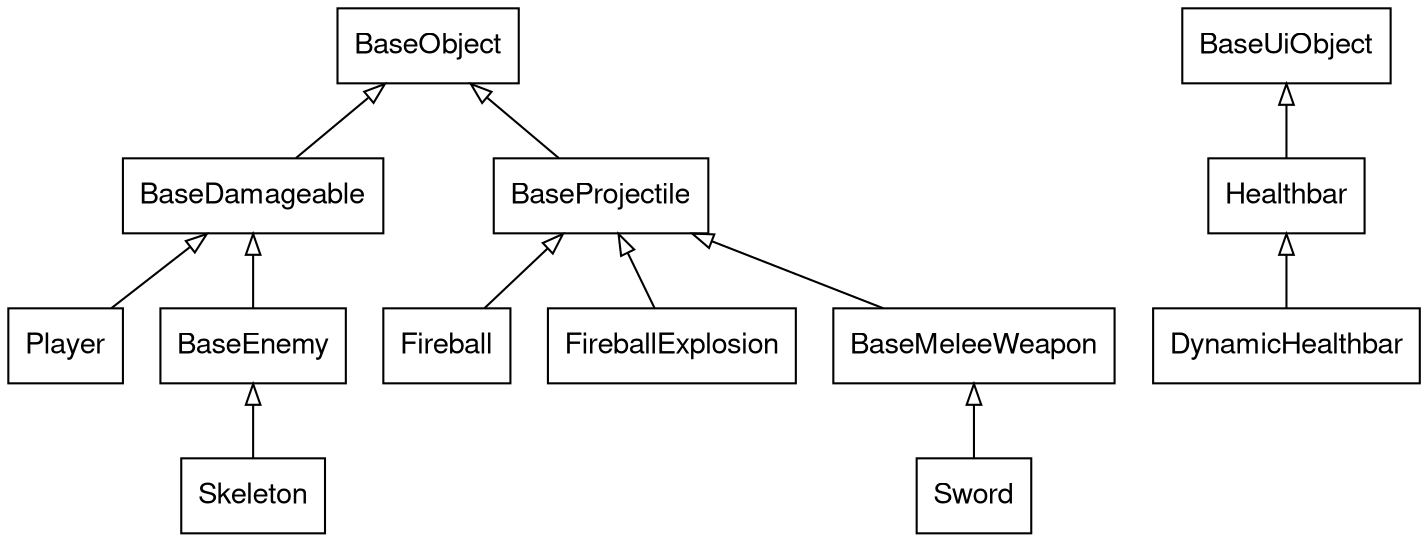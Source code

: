digraph inheritance {
    node [shape=box fontname="Helvetica,Arial,sans-serif"]
    edge [dir=back arrowtail=empty]

    BaseObject->{BaseDamageable, BaseProjectile}
    BaseDamageable->{Player, BaseEnemy}
    BaseProjectile->{Fireball, FireballExplosion, BaseMeleeWeapon}
    BaseMeleeWeapon->Sword
    BaseEnemy->Skeleton

    BaseUiObject->Healthbar
    Healthbar->DynamicHealthbar
}

// use `dot -Tpng -O inheritance.gv` to generate a .png